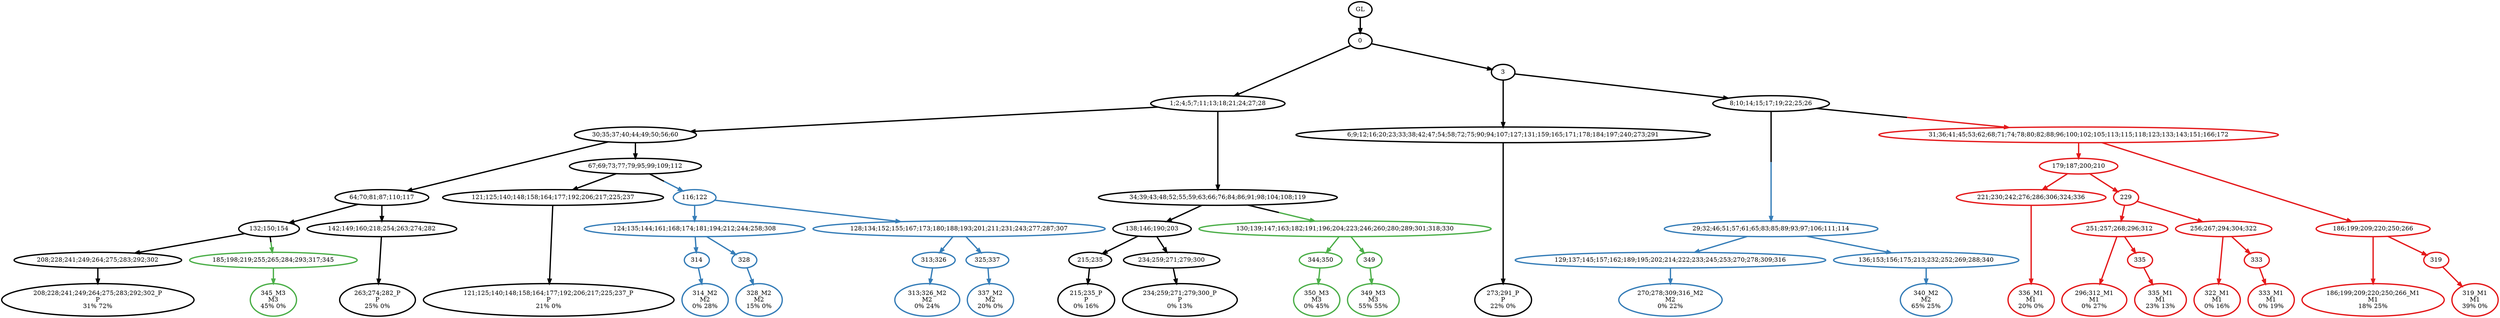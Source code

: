 digraph T {
	{
		rank=same
		55 [penwidth=3,colorscheme=set19,color=0,label="208;228;241;249;264;275;283;292;302_P\nP\n31% 72%"]
		53 [penwidth=3,colorscheme=set19,color=0,label="263;274;282_P\nP\n25% 0%"]
		50 [penwidth=3,colorscheme=set19,color=0,label="121;125;140;148;158;164;177;192;206;217;225;237_P\nP\n21% 0%"]
		46 [penwidth=3,colorscheme=set19,color=0,label="215;235_P\nP\n0% 16%"]
		44 [penwidth=3,colorscheme=set19,color=0,label="234;259;271;279;300_P\nP\n0% 13%"]
		41 [penwidth=3,colorscheme=set19,color=0,label="273;291_P\nP\n22% 0%"]
		37 [penwidth=3,colorscheme=set19,color=1,label="336_M1\nM1\n20% 0%"]
		34 [penwidth=3,colorscheme=set19,color=1,label="296;312_M1\nM1\n0% 27%"]
		32 [penwidth=3,colorscheme=set19,color=1,label="335_M1\nM1\n23% 13%"]
		30 [penwidth=3,colorscheme=set19,color=1,label="322_M1\nM1\n0% 16%"]
		28 [penwidth=3,colorscheme=set19,color=1,label="333_M1\nM1\n0% 19%"]
		26 [penwidth=3,colorscheme=set19,color=1,label="186;199;209;220;250;266_M1\nM1\n18% 25%"]
		24 [penwidth=3,colorscheme=set19,color=1,label="319_M1\nM1\n39% 0%"]
		21 [penwidth=3,colorscheme=set19,color=2,label="314_M2\nM2\n0% 28%"]
		19 [penwidth=3,colorscheme=set19,color=2,label="328_M2\nM2\n15% 0%"]
		16 [penwidth=3,colorscheme=set19,color=2,label="313;326_M2\nM2\n0% 24%"]
		14 [penwidth=3,colorscheme=set19,color=2,label="337_M2\nM2\n20% 0%"]
		12 [penwidth=3,colorscheme=set19,color=2,label="270;278;309;316_M2\nM2\n0% 22%"]
		10 [penwidth=3,colorscheme=set19,color=2,label="340_M2\nM2\n65% 25%"]
		9 [penwidth=3,colorscheme=set19,color=3,label="345_M3\nM3\n45% 0%"]
		7 [penwidth=3,colorscheme=set19,color=3,label="350_M3\nM3\n0% 45%"]
		5 [penwidth=3,colorscheme=set19,color=3,label="349_M3\nM3\n55% 55%"]
	}
	62 [penwidth=3,colorscheme=set19,color=0,label="GL"]
	61 [penwidth=3,colorscheme=set19,color=0,label="0"]
	60 [penwidth=3,colorscheme=set19,color=0,label="1;2;4;5;7;11;13;18;21;24;27;28"]
	59 [penwidth=3,colorscheme=set19,color=0,label="30;35;37;40;44;49;50;56;60"]
	58 [penwidth=3,colorscheme=set19,color=0,label="64;70;81;87;110;117"]
	57 [penwidth=3,colorscheme=set19,color=0,label="132;150;154"]
	56 [penwidth=3,colorscheme=set19,color=0,label="208;228;241;249;264;275;283;292;302"]
	54 [penwidth=3,colorscheme=set19,color=0,label="142;149;160;218;254;263;274;282"]
	52 [penwidth=3,colorscheme=set19,color=0,label="67;69;73;77;79;95;99;109;112"]
	51 [penwidth=3,colorscheme=set19,color=0,label="121;125;140;148;158;164;177;192;206;217;225;237"]
	49 [penwidth=3,colorscheme=set19,color=0,label="34;39;43;48;52;55;59;63;66;76;84;86;91;98;104;108;119"]
	48 [penwidth=3,colorscheme=set19,color=0,label="138;146;190;203"]
	47 [penwidth=3,colorscheme=set19,color=0,label="215;235"]
	45 [penwidth=3,colorscheme=set19,color=0,label="234;259;271;279;300"]
	43 [penwidth=3,colorscheme=set19,color=0,label="3"]
	42 [penwidth=3,colorscheme=set19,color=0,label="6;9;12;16;20;23;33;38;42;47;54;58;72;75;90;94;107;127;131;159;165;171;178;184;197;240;273;291"]
	40 [penwidth=3,colorscheme=set19,color=0,label="8;10;14;15;17;19;22;25;26"]
	39 [penwidth=3,colorscheme=set19,color=1,label="179;187;200;210"]
	38 [penwidth=3,colorscheme=set19,color=1,label="221;230;242;276;286;306;324;336"]
	36 [penwidth=3,colorscheme=set19,color=1,label="229"]
	35 [penwidth=3,colorscheme=set19,color=1,label="251;257;268;296;312"]
	33 [penwidth=3,colorscheme=set19,color=1,label="335"]
	31 [penwidth=3,colorscheme=set19,color=1,label="256;267;294;304;322"]
	29 [penwidth=3,colorscheme=set19,color=1,label="333"]
	27 [penwidth=3,colorscheme=set19,color=1,label="186;199;209;220;250;266"]
	25 [penwidth=3,colorscheme=set19,color=1,label="319"]
	23 [penwidth=3,colorscheme=set19,color=2,label="124;135;144;161;168;174;181;194;212;244;258;308"]
	22 [penwidth=3,colorscheme=set19,color=2,label="314"]
	20 [penwidth=3,colorscheme=set19,color=2,label="328"]
	18 [penwidth=3,colorscheme=set19,color=2,label="128;134;152;155;167;173;180;188;193;201;211;231;243;277;287;307"]
	17 [penwidth=3,colorscheme=set19,color=2,label="313;326"]
	15 [penwidth=3,colorscheme=set19,color=2,label="325;337"]
	13 [penwidth=3,colorscheme=set19,color=2,label="129;137;145;157;162;189;195;202;214;222;233;245;253;270;278;309;316"]
	11 [penwidth=3,colorscheme=set19,color=2,label="136;153;156;175;213;232;252;269;288;340"]
	8 [penwidth=3,colorscheme=set19,color=3,label="344;350"]
	6 [penwidth=3,colorscheme=set19,color=3,label="349"]
	4 [penwidth=3,colorscheme=set19,color=3,label="130;139;147;163;182;191;196;204;223;246;260;280;289;301;318;330"]
	3 [penwidth=3,colorscheme=set19,color=3,label="185;198;219;255;265;284;293;317;345"]
	2 [penwidth=3,colorscheme=set19,color=2,label="29;32;46;51;57;61;65;83;85;89;93;97;106;111;114"]
	1 [penwidth=3,colorscheme=set19,color=2,label="116;122"]
	0 [penwidth=3,colorscheme=set19,color=1,label="31;36;41;45;53;62;68;71;74;78;80;82;88;96;100;102;105;113;115;118;123;133;143;151;166;172"]
	62 -> 61 [penwidth=3,colorscheme=set19,color=0]
	61 -> 60 [penwidth=3,colorscheme=set19,color=0]
	61 -> 43 [penwidth=3,colorscheme=set19,color=0]
	60 -> 59 [penwidth=3,colorscheme=set19,color=0]
	60 -> 49 [penwidth=3,colorscheme=set19,color=0]
	59 -> 52 [penwidth=3,colorscheme=set19,color=0]
	59 -> 58 [penwidth=3,colorscheme=set19,color=0]
	58 -> 57 [penwidth=3,colorscheme=set19,color=0]
	58 -> 54 [penwidth=3,colorscheme=set19,color=0]
	57 -> 56 [penwidth=3,colorscheme=set19,color=0]
	57 -> 3 [penwidth=3,colorscheme=set19,color="0;0.5:3"]
	56 -> 55 [penwidth=3,colorscheme=set19,color=0]
	54 -> 53 [penwidth=3,colorscheme=set19,color=0]
	52 -> 51 [penwidth=3,colorscheme=set19,color=0]
	52 -> 1 [penwidth=3,colorscheme=set19,color="0;0.5:2"]
	51 -> 50 [penwidth=3,colorscheme=set19,color=0]
	49 -> 48 [penwidth=3,colorscheme=set19,color=0]
	49 -> 4 [penwidth=3,colorscheme=set19,color="0;0.5:3"]
	48 -> 47 [penwidth=3,colorscheme=set19,color=0]
	48 -> 45 [penwidth=3,colorscheme=set19,color=0]
	47 -> 46 [penwidth=3,colorscheme=set19,color=0]
	45 -> 44 [penwidth=3,colorscheme=set19,color=0]
	43 -> 40 [penwidth=3,colorscheme=set19,color=0]
	43 -> 42 [penwidth=3,colorscheme=set19,color=0]
	42 -> 41 [penwidth=3,colorscheme=set19,color=0]
	40 -> 2 [penwidth=3,colorscheme=set19,color="0;0.5:2"]
	40 -> 0 [penwidth=3,colorscheme=set19,color="0;0.5:1"]
	39 -> 36 [penwidth=3,colorscheme=set19,color=1]
	39 -> 38 [penwidth=3,colorscheme=set19,color=1]
	38 -> 37 [penwidth=3,colorscheme=set19,color=1]
	36 -> 31 [penwidth=3,colorscheme=set19,color=1]
	36 -> 35 [penwidth=3,colorscheme=set19,color=1]
	35 -> 34 [penwidth=3,colorscheme=set19,color=1]
	35 -> 33 [penwidth=3,colorscheme=set19,color=1]
	33 -> 32 [penwidth=3,colorscheme=set19,color=1]
	31 -> 30 [penwidth=3,colorscheme=set19,color=1]
	31 -> 29 [penwidth=3,colorscheme=set19,color=1]
	29 -> 28 [penwidth=3,colorscheme=set19,color=1]
	27 -> 26 [penwidth=3,colorscheme=set19,color=1]
	27 -> 25 [penwidth=3,colorscheme=set19,color=1]
	25 -> 24 [penwidth=3,colorscheme=set19,color=1]
	23 -> 22 [penwidth=3,colorscheme=set19,color=2]
	23 -> 20 [penwidth=3,colorscheme=set19,color=2]
	22 -> 21 [penwidth=3,colorscheme=set19,color=2]
	20 -> 19 [penwidth=3,colorscheme=set19,color=2]
	18 -> 17 [penwidth=3,colorscheme=set19,color=2]
	18 -> 15 [penwidth=3,colorscheme=set19,color=2]
	17 -> 16 [penwidth=3,colorscheme=set19,color=2]
	15 -> 14 [penwidth=3,colorscheme=set19,color=2]
	13 -> 12 [penwidth=3,colorscheme=set19,color=2]
	11 -> 10 [penwidth=3,colorscheme=set19,color=2]
	8 -> 7 [penwidth=3,colorscheme=set19,color=3]
	6 -> 5 [penwidth=3,colorscheme=set19,color=3]
	4 -> 8 [penwidth=3,colorscheme=set19,color=3]
	4 -> 6 [penwidth=3,colorscheme=set19,color=3]
	3 -> 9 [penwidth=3,colorscheme=set19,color=3]
	2 -> 13 [penwidth=3,colorscheme=set19,color=2]
	2 -> 11 [penwidth=3,colorscheme=set19,color=2]
	1 -> 23 [penwidth=3,colorscheme=set19,color=2]
	1 -> 18 [penwidth=3,colorscheme=set19,color=2]
	0 -> 39 [penwidth=3,colorscheme=set19,color=1]
	0 -> 27 [penwidth=3,colorscheme=set19,color=1]
}
